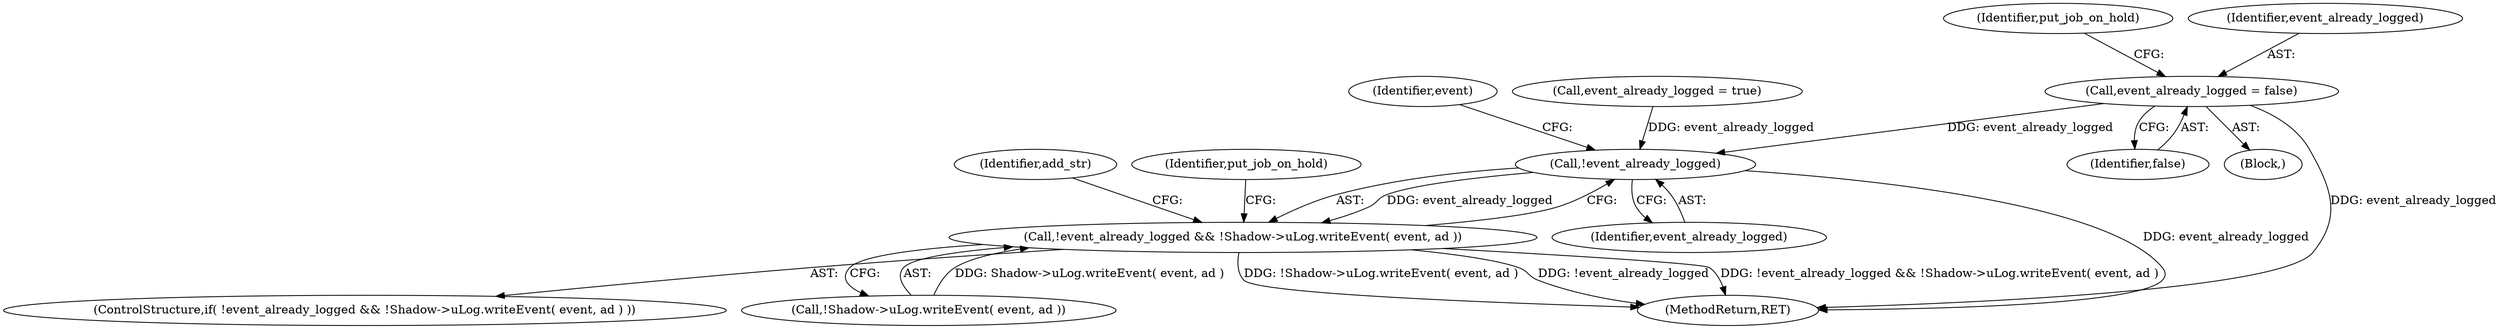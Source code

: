 digraph "0_htcondor_5e5571d1a431eb3c61977b6dd6ec90186ef79867_6@API" {
"1000118" [label="(Call,event_already_logged = false)"];
"1000231" [label="(Call,!event_already_logged)"];
"1000230" [label="(Call,!event_already_logged && !Shadow->uLog.writeEvent( event, ad ))"];
"1000231" [label="(Call,!event_already_logged)"];
"1000235" [label="(Identifier,event)"];
"1000226" [label="(Call,event_already_logged = true)"];
"1000123" [label="(Identifier,put_job_on_hold)"];
"1000233" [label="(Call,!Shadow->uLog.writeEvent( event, ad ))"];
"1000232" [label="(Identifier,event_already_logged)"];
"1000120" [label="(Identifier,false)"];
"1000230" [label="(Call,!event_already_logged && !Shadow->uLog.writeEvent( event, ad ))"];
"1000240" [label="(Identifier,add_str)"];
"1000118" [label="(Call,event_already_logged = false)"];
"1000102" [label="(Block,)"];
"1000229" [label="(ControlStructure,if( !event_already_logged && !Shadow->uLog.writeEvent( event, ad ) ))"];
"1000280" [label="(MethodReturn,RET)"];
"1000119" [label="(Identifier,event_already_logged)"];
"1000250" [label="(Identifier,put_job_on_hold)"];
"1000118" -> "1000102"  [label="AST: "];
"1000118" -> "1000120"  [label="CFG: "];
"1000119" -> "1000118"  [label="AST: "];
"1000120" -> "1000118"  [label="AST: "];
"1000123" -> "1000118"  [label="CFG: "];
"1000118" -> "1000280"  [label="DDG: event_already_logged"];
"1000118" -> "1000231"  [label="DDG: event_already_logged"];
"1000231" -> "1000230"  [label="AST: "];
"1000231" -> "1000232"  [label="CFG: "];
"1000232" -> "1000231"  [label="AST: "];
"1000235" -> "1000231"  [label="CFG: "];
"1000230" -> "1000231"  [label="CFG: "];
"1000231" -> "1000280"  [label="DDG: event_already_logged"];
"1000231" -> "1000230"  [label="DDG: event_already_logged"];
"1000226" -> "1000231"  [label="DDG: event_already_logged"];
"1000230" -> "1000229"  [label="AST: "];
"1000230" -> "1000233"  [label="CFG: "];
"1000233" -> "1000230"  [label="AST: "];
"1000240" -> "1000230"  [label="CFG: "];
"1000250" -> "1000230"  [label="CFG: "];
"1000230" -> "1000280"  [label="DDG: !Shadow->uLog.writeEvent( event, ad )"];
"1000230" -> "1000280"  [label="DDG: !event_already_logged"];
"1000230" -> "1000280"  [label="DDG: !event_already_logged && !Shadow->uLog.writeEvent( event, ad )"];
"1000233" -> "1000230"  [label="DDG: Shadow->uLog.writeEvent( event, ad )"];
}
